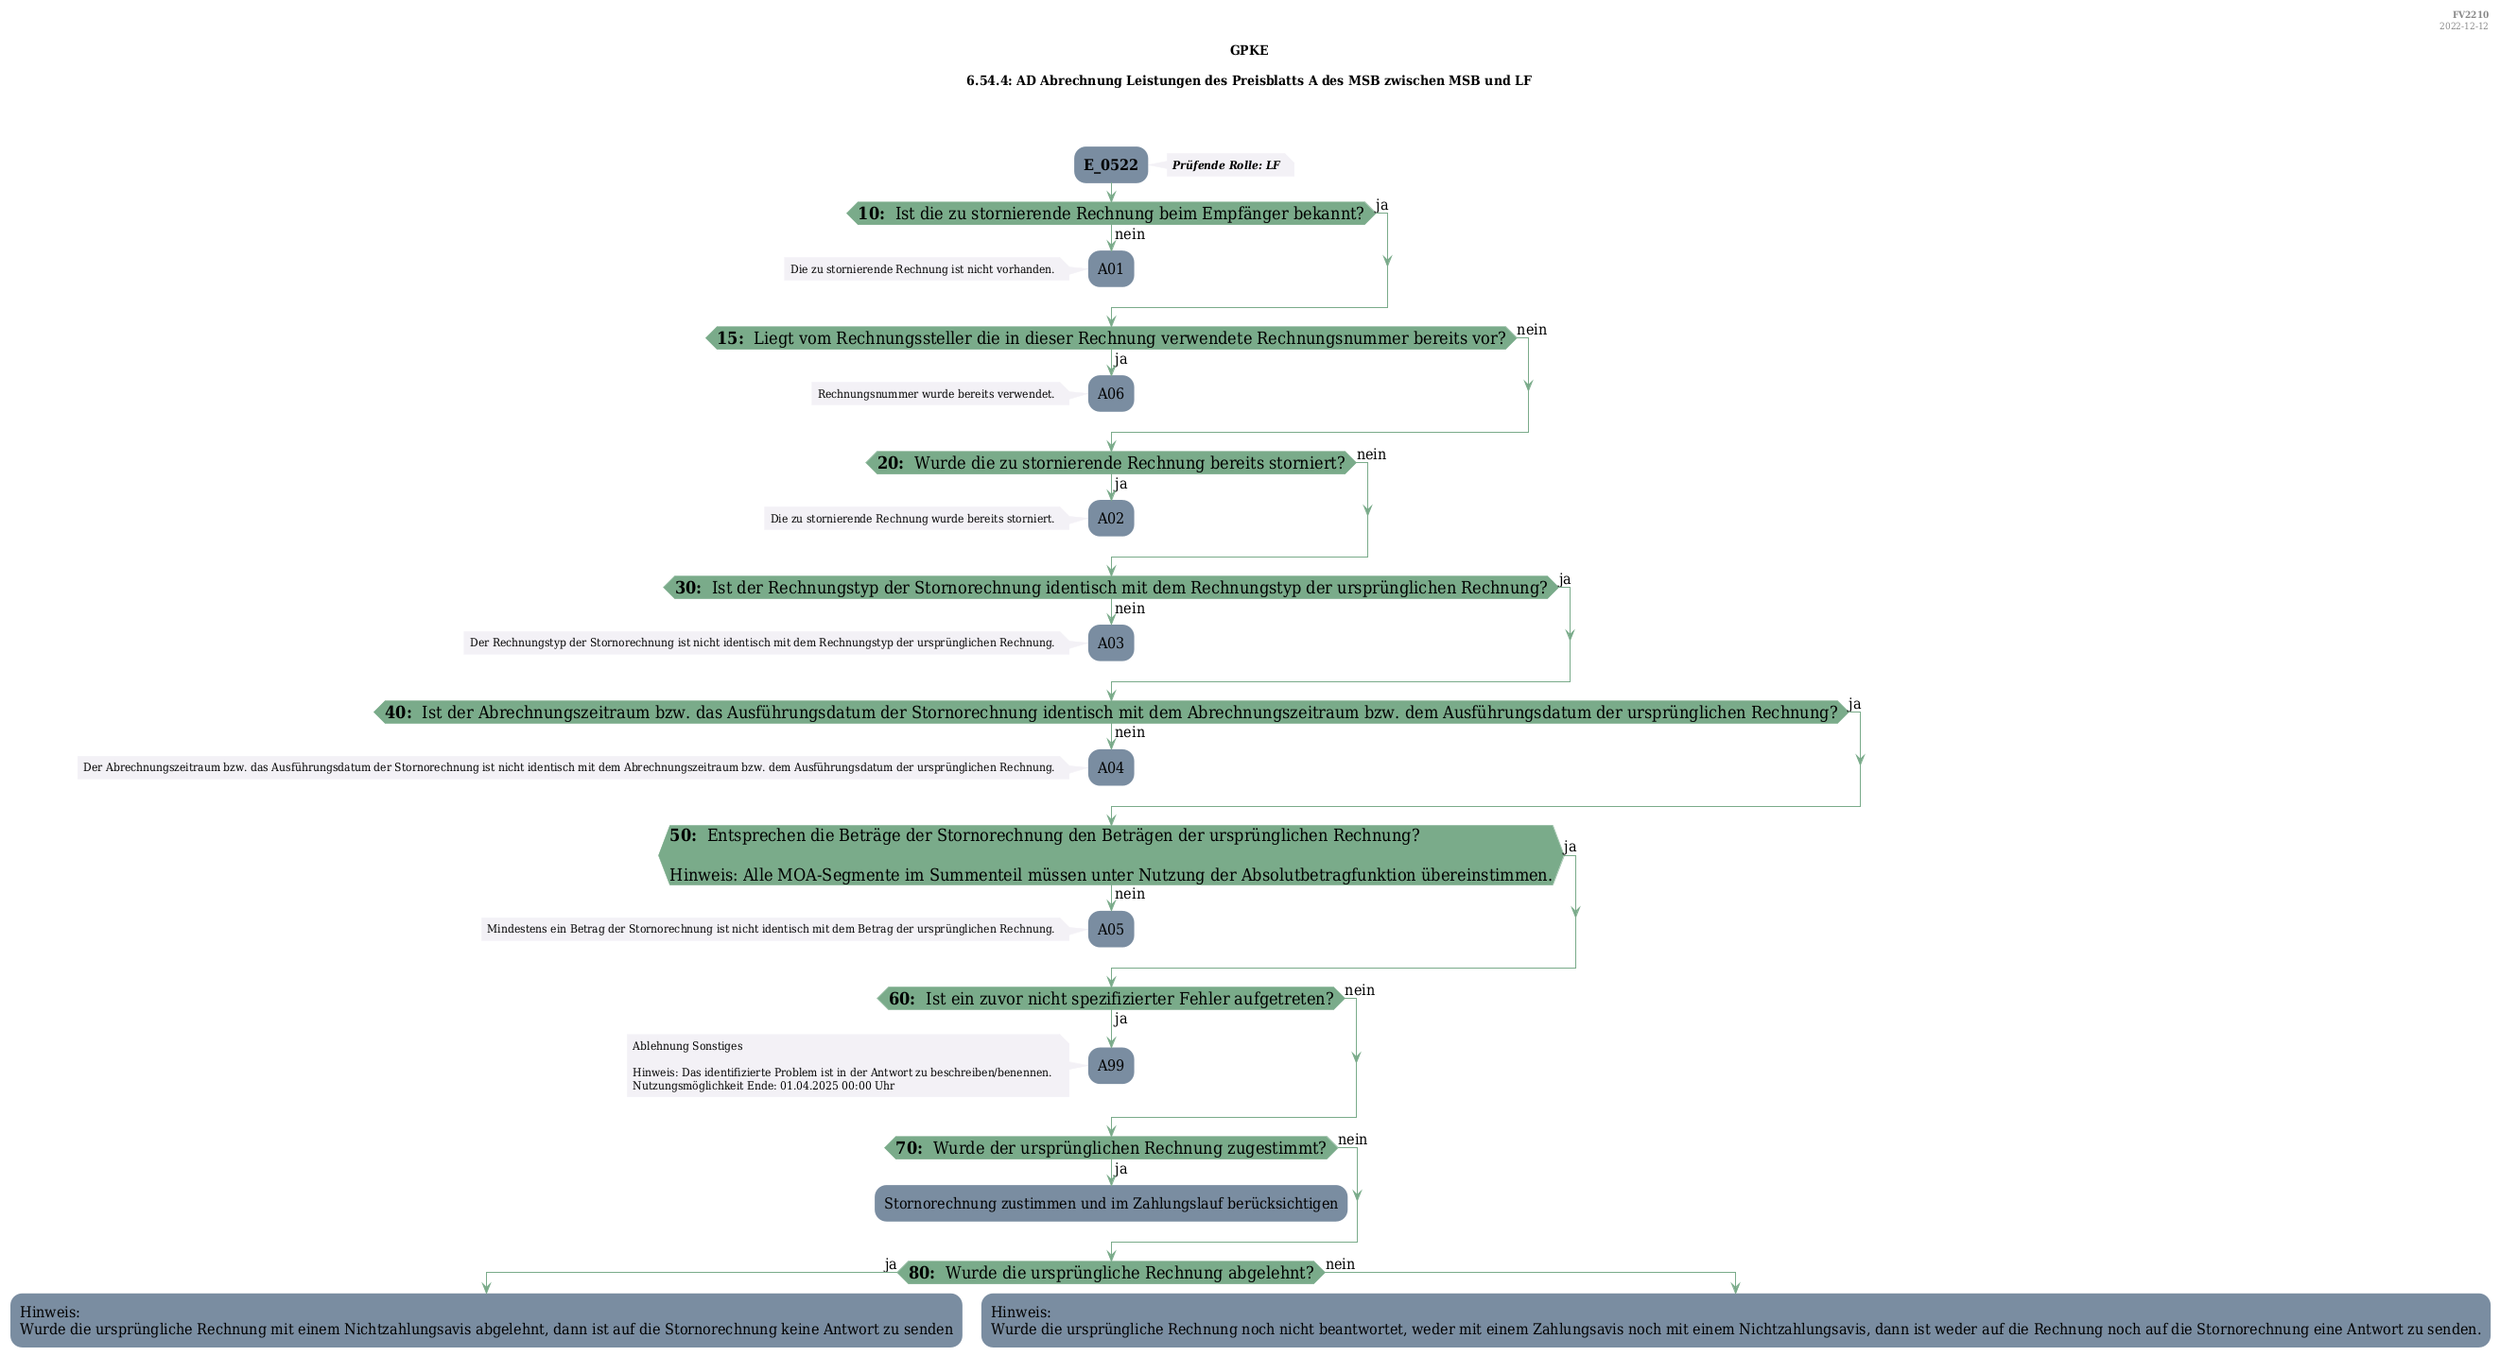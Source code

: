 @startuml
skinparam Shadowing false
skinparam NoteBorderColor #f3f1f6
skinparam NoteBackgroundColor #f3f1f6
skinparam NoteFontSize 12
skinparam ActivityBorderColor none
skinparam ActivityBackgroundColor #7a8da1
skinparam ActivityFontSize 16
skinparam ArrowColor #7aab8a
skinparam ArrowFontSize 16
skinparam ActivityDiamondBackgroundColor #7aab8a
skinparam ActivityDiamondBorderColor #7aab8a
skinparam ActivityDiamondFontSize 18
skinparam defaultFontName DejaVu Serif Condensed
skinparam ActivityEndColor #669580

header
<b>FV2210
2022-12-12
endheader

title
GPKE

6.54.4: AD Abrechnung Leistungen des Preisblatts A des MSB zwischen MSB und LF



end title
:<b>E_0522</b>;
note right
<b><i>Prüfende Rolle: LF
end note

if (<b>10: </b> Ist die zu stornierende Rechnung beim Empfänger bekannt?) then (ja)
else (nein)
    :A01;
    note left
        Die zu stornierende Rechnung ist nicht vorhanden.
    endnote
    kill;
endif
if (<b>15: </b> Liegt vom Rechnungssteller die in dieser Rechnung verwendete Rechnungsnummer bereits vor?) then (ja)
    :A06;
    note left
        Rechnungsnummer wurde bereits verwendet.
    endnote
    kill;
else (nein)
endif
if (<b>20: </b> Wurde die zu stornierende Rechnung bereits storniert?) then (ja)
    :A02;
    note left
        Die zu stornierende Rechnung wurde bereits storniert.
    endnote
    kill;
else (nein)
endif
if (<b>30: </b> Ist der Rechnungstyp der Stornorechnung identisch mit dem Rechnungstyp der ursprünglichen Rechnung?) then (ja)
else (nein)
    :A03;
    note left
        Der Rechnungstyp der Stornorechnung ist nicht identisch mit dem Rechnungstyp der ursprünglichen Rechnung.
    endnote
    kill;
endif
if (<b>40: </b> Ist der Abrechnungszeitraum bzw. das Ausführungsdatum der Stornorechnung identisch mit dem Abrechnungszeitraum bzw. dem Ausführungsdatum der ursprünglichen Rechnung?) then (ja)
else (nein)
    :A04;
    note left
        Der Abrechnungszeitraum bzw. das Ausführungsdatum der Stornorechnung ist nicht identisch mit dem Abrechnungszeitraum bzw. dem Ausführungsdatum der ursprünglichen Rechnung.
    endnote
    kill;
endif
if (<b>50: </b> Entsprechen die Beträge der Stornorechnung den Beträgen der ursprünglichen Rechnung?

Hinweis: Alle MOA-Segmente im Summenteil müssen unter Nutzung der Absolutbetragfunktion übereinstimmen.) then (ja)
else (nein)
    :A05;
    note left
        Mindestens ein Betrag der Stornorechnung ist nicht identisch mit dem Betrag der ursprünglichen Rechnung.
    endnote
    kill;
endif
if (<b>60: </b> Ist ein zuvor nicht spezifizierter Fehler aufgetreten?) then (ja)
    :A99;
    note left
        Ablehnung Sonstiges
        
        Hinweis: Das identifizierte Problem ist in der Antwort zu beschreiben/benennen. 
        Nutzungsmöglichkeit Ende: 01.04.2025 00:00 Uhr
    endnote
    kill;
else (nein)
endif
if (<b>70: </b> Wurde der ursprünglichen Rechnung zugestimmt?) then (ja)
    :Stornorechnung zustimmen und im Zahlungslauf berücksichtigen;
    kill;
else (nein)
endif
if (<b>80: </b> Wurde die ursprüngliche Rechnung abgelehnt?) then (ja)
    :Hinweis: 
Wurde die ursprüngliche Rechnung mit einem Nichtzahlungsavis abgelehnt, dann ist auf die Stornorechnung keine Antwort zu senden;
    kill;
else (nein)
    :Hinweis: 
Wurde die ursprüngliche Rechnung noch nicht beantwortet, weder mit einem Zahlungsavis noch mit einem Nichtzahlungsavis, dann ist weder auf die Rechnung noch auf die Stornorechnung eine Antwort zu senden.;
    kill;
endif

@enduml
